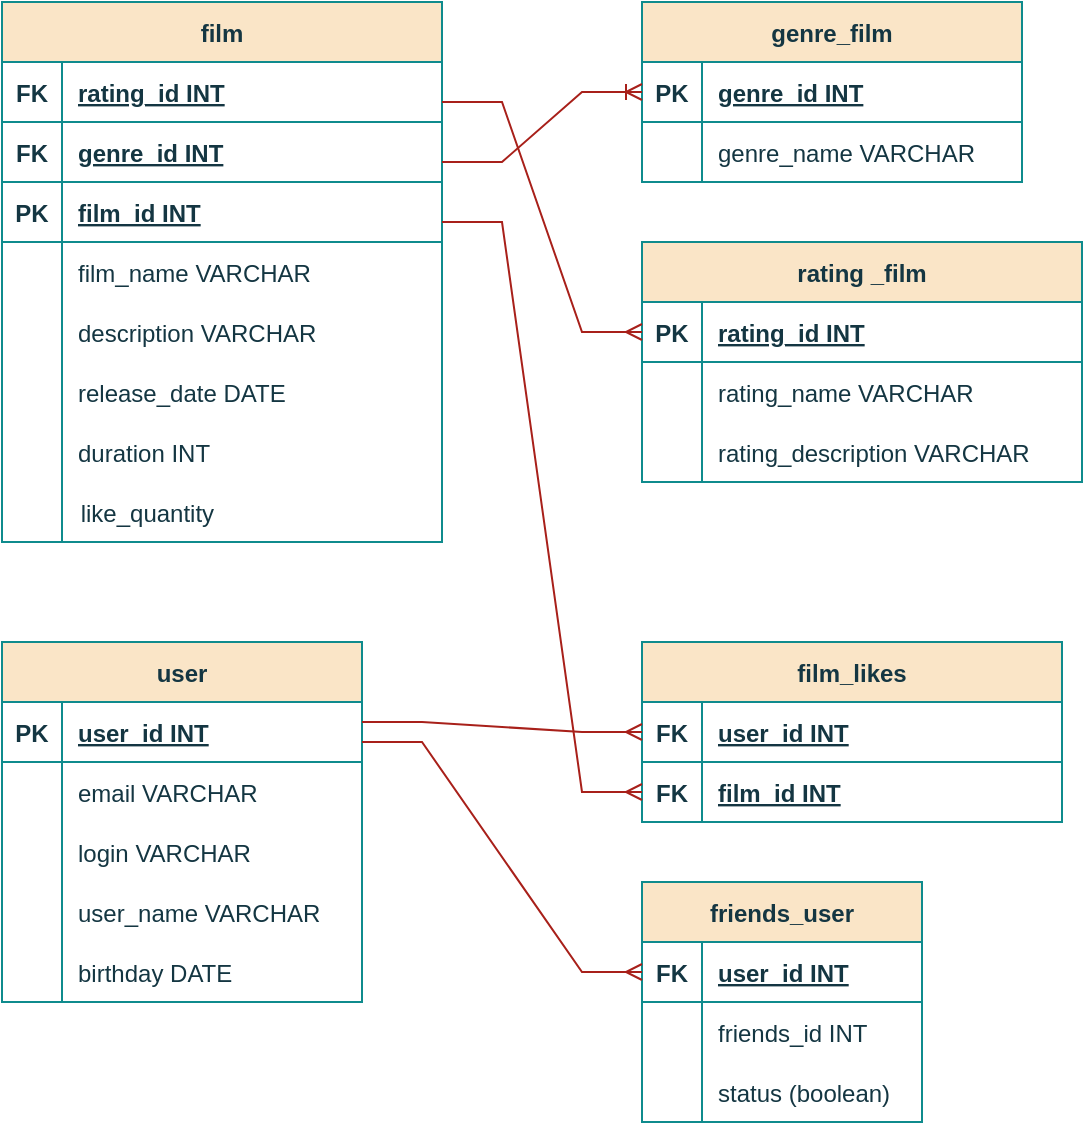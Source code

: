 <mxfile version="21.1.1" type="github">
  <diagram id="R2lEEEUBdFMjLlhIrx00" name="Page-1">
    <mxGraphModel dx="792" dy="557" grid="1" gridSize="10" guides="1" tooltips="1" connect="1" arrows="1" fold="1" page="1" pageScale="1" pageWidth="1100" pageHeight="850" math="0" shadow="0" extFonts="Permanent Marker^https://fonts.googleapis.com/css?family=Permanent+Marker">
      <root>
        <mxCell id="0" />
        <mxCell id="1" parent="0" />
        <mxCell id="-EvBAU26_8H20r7A5o4p-41" value="film" style="shape=table;startSize=30;container=1;collapsible=1;childLayout=tableLayout;fixedRows=1;rowLines=0;fontStyle=1;align=center;resizeLast=1;labelBackgroundColor=none;fillColor=#FAE5C7;strokeColor=#0F8B8D;fontColor=#143642;" vertex="1" parent="1">
          <mxGeometry x="40" y="80" width="220" height="270" as="geometry" />
        </mxCell>
        <mxCell id="-EvBAU26_8H20r7A5o4p-42" value="" style="shape=tableRow;horizontal=0;startSize=0;swimlaneHead=0;swimlaneBody=0;fillColor=none;collapsible=0;dropTarget=0;points=[[0,0.5],[1,0.5]];portConstraint=eastwest;strokeColor=#0F8B8D;top=0;left=0;right=0;bottom=1;labelBackgroundColor=none;fontColor=#143642;" vertex="1" parent="-EvBAU26_8H20r7A5o4p-41">
          <mxGeometry y="30" width="220" height="30" as="geometry" />
        </mxCell>
        <mxCell id="-EvBAU26_8H20r7A5o4p-43" value="FK" style="shape=partialRectangle;overflow=hidden;connectable=0;fillColor=none;strokeColor=#0F8B8D;top=0;left=0;bottom=0;right=0;fontStyle=1;labelBackgroundColor=none;fontColor=#143642;" vertex="1" parent="-EvBAU26_8H20r7A5o4p-42">
          <mxGeometry width="30" height="30" as="geometry">
            <mxRectangle width="30" height="30" as="alternateBounds" />
          </mxGeometry>
        </mxCell>
        <mxCell id="-EvBAU26_8H20r7A5o4p-44" value="rating_id INT" style="shape=partialRectangle;overflow=hidden;connectable=0;fillColor=none;align=left;strokeColor=#0F8B8D;top=0;left=0;bottom=0;right=0;spacingLeft=6;fontStyle=5;labelBackgroundColor=none;fontColor=#143642;" vertex="1" parent="-EvBAU26_8H20r7A5o4p-42">
          <mxGeometry x="30" width="190" height="30" as="geometry">
            <mxRectangle width="190" height="30" as="alternateBounds" />
          </mxGeometry>
        </mxCell>
        <mxCell id="-EvBAU26_8H20r7A5o4p-45" value="" style="shape=tableRow;horizontal=0;startSize=0;swimlaneHead=0;swimlaneBody=0;fillColor=none;collapsible=0;dropTarget=0;points=[[0,0.5],[1,0.5]];portConstraint=eastwest;strokeColor=#0F8B8D;top=0;left=0;right=0;bottom=1;labelBackgroundColor=none;fontColor=#143642;" vertex="1" parent="-EvBAU26_8H20r7A5o4p-41">
          <mxGeometry y="60" width="220" height="30" as="geometry" />
        </mxCell>
        <mxCell id="-EvBAU26_8H20r7A5o4p-46" value="FK" style="shape=partialRectangle;overflow=hidden;connectable=0;fillColor=none;strokeColor=#0F8B8D;top=0;left=0;bottom=0;right=0;fontStyle=1;labelBackgroundColor=none;fontColor=#143642;" vertex="1" parent="-EvBAU26_8H20r7A5o4p-45">
          <mxGeometry width="30" height="30" as="geometry">
            <mxRectangle width="30" height="30" as="alternateBounds" />
          </mxGeometry>
        </mxCell>
        <mxCell id="-EvBAU26_8H20r7A5o4p-47" value="genre_id INT" style="shape=partialRectangle;overflow=hidden;connectable=0;fillColor=none;align=left;strokeColor=#0F8B8D;top=0;left=0;bottom=0;right=0;spacingLeft=6;fontStyle=5;labelBackgroundColor=none;fontColor=#143642;" vertex="1" parent="-EvBAU26_8H20r7A5o4p-45">
          <mxGeometry x="30" width="190" height="30" as="geometry">
            <mxRectangle width="190" height="30" as="alternateBounds" />
          </mxGeometry>
        </mxCell>
        <mxCell id="-EvBAU26_8H20r7A5o4p-48" value="" style="shape=tableRow;horizontal=0;startSize=0;swimlaneHead=0;swimlaneBody=0;fillColor=none;collapsible=0;dropTarget=0;points=[[0,0.5],[1,0.5]];portConstraint=eastwest;strokeColor=#0F8B8D;top=0;left=0;right=0;bottom=1;labelBackgroundColor=none;fontColor=#143642;" vertex="1" parent="-EvBAU26_8H20r7A5o4p-41">
          <mxGeometry y="90" width="220" height="30" as="geometry" />
        </mxCell>
        <mxCell id="-EvBAU26_8H20r7A5o4p-49" value="PK" style="shape=partialRectangle;overflow=hidden;connectable=0;fillColor=none;strokeColor=#0F8B8D;top=0;left=0;bottom=0;right=0;fontStyle=1;labelBackgroundColor=none;fontColor=#143642;" vertex="1" parent="-EvBAU26_8H20r7A5o4p-48">
          <mxGeometry width="30" height="30" as="geometry">
            <mxRectangle width="30" height="30" as="alternateBounds" />
          </mxGeometry>
        </mxCell>
        <mxCell id="-EvBAU26_8H20r7A5o4p-50" value="film_id INT " style="shape=partialRectangle;overflow=hidden;connectable=0;fillColor=none;align=left;strokeColor=#0F8B8D;top=0;left=0;bottom=0;right=0;spacingLeft=6;fontStyle=5;labelBackgroundColor=none;fontColor=#143642;" vertex="1" parent="-EvBAU26_8H20r7A5o4p-48">
          <mxGeometry x="30" width="190" height="30" as="geometry">
            <mxRectangle width="190" height="30" as="alternateBounds" />
          </mxGeometry>
        </mxCell>
        <mxCell id="-EvBAU26_8H20r7A5o4p-51" value="" style="shape=tableRow;horizontal=0;startSize=0;swimlaneHead=0;swimlaneBody=0;fillColor=none;collapsible=0;dropTarget=0;points=[[0,0.5],[1,0.5]];portConstraint=eastwest;strokeColor=#0F8B8D;top=0;left=0;right=0;bottom=0;labelBackgroundColor=none;fontColor=#143642;" vertex="1" parent="-EvBAU26_8H20r7A5o4p-41">
          <mxGeometry y="120" width="220" height="30" as="geometry" />
        </mxCell>
        <mxCell id="-EvBAU26_8H20r7A5o4p-52" value="" style="shape=partialRectangle;overflow=hidden;connectable=0;fillColor=none;strokeColor=#0F8B8D;top=0;left=0;bottom=0;right=0;labelBackgroundColor=none;fontColor=#143642;" vertex="1" parent="-EvBAU26_8H20r7A5o4p-51">
          <mxGeometry width="30" height="30" as="geometry">
            <mxRectangle width="30" height="30" as="alternateBounds" />
          </mxGeometry>
        </mxCell>
        <mxCell id="-EvBAU26_8H20r7A5o4p-53" value="film_name VARCHAR" style="shape=partialRectangle;overflow=hidden;connectable=0;fillColor=none;align=left;strokeColor=#0F8B8D;top=0;left=0;bottom=0;right=0;spacingLeft=6;labelBackgroundColor=none;fontColor=#143642;" vertex="1" parent="-EvBAU26_8H20r7A5o4p-51">
          <mxGeometry x="30" width="190" height="30" as="geometry">
            <mxRectangle width="190" height="30" as="alternateBounds" />
          </mxGeometry>
        </mxCell>
        <mxCell id="-EvBAU26_8H20r7A5o4p-54" value="" style="shape=tableRow;horizontal=0;startSize=0;swimlaneHead=0;swimlaneBody=0;fillColor=none;collapsible=0;dropTarget=0;points=[[0,0.5],[1,0.5]];portConstraint=eastwest;strokeColor=#0F8B8D;top=0;left=0;right=0;bottom=0;labelBackgroundColor=none;fontColor=#143642;" vertex="1" parent="-EvBAU26_8H20r7A5o4p-41">
          <mxGeometry y="150" width="220" height="30" as="geometry" />
        </mxCell>
        <mxCell id="-EvBAU26_8H20r7A5o4p-55" value="" style="shape=partialRectangle;overflow=hidden;connectable=0;fillColor=none;strokeColor=#0F8B8D;top=0;left=0;bottom=0;right=0;labelBackgroundColor=none;fontColor=#143642;" vertex="1" parent="-EvBAU26_8H20r7A5o4p-54">
          <mxGeometry width="30" height="30" as="geometry">
            <mxRectangle width="30" height="30" as="alternateBounds" />
          </mxGeometry>
        </mxCell>
        <mxCell id="-EvBAU26_8H20r7A5o4p-56" value="description VARCHAR" style="shape=partialRectangle;overflow=hidden;connectable=0;fillColor=none;align=left;strokeColor=#0F8B8D;top=0;left=0;bottom=0;right=0;spacingLeft=6;labelBackgroundColor=none;fontColor=#143642;" vertex="1" parent="-EvBAU26_8H20r7A5o4p-54">
          <mxGeometry x="30" width="190" height="30" as="geometry">
            <mxRectangle width="190" height="30" as="alternateBounds" />
          </mxGeometry>
        </mxCell>
        <mxCell id="-EvBAU26_8H20r7A5o4p-57" value="" style="shape=tableRow;horizontal=0;startSize=0;swimlaneHead=0;swimlaneBody=0;fillColor=none;collapsible=0;dropTarget=0;points=[[0,0.5],[1,0.5]];portConstraint=eastwest;strokeColor=#0F8B8D;top=0;left=0;right=0;bottom=0;labelBackgroundColor=none;fontColor=#143642;" vertex="1" parent="-EvBAU26_8H20r7A5o4p-41">
          <mxGeometry y="180" width="220" height="30" as="geometry" />
        </mxCell>
        <mxCell id="-EvBAU26_8H20r7A5o4p-58" value="" style="shape=partialRectangle;overflow=hidden;connectable=0;fillColor=none;strokeColor=#0F8B8D;top=0;left=0;bottom=0;right=0;labelBackgroundColor=none;fontColor=#143642;" vertex="1" parent="-EvBAU26_8H20r7A5o4p-57">
          <mxGeometry width="30" height="30" as="geometry">
            <mxRectangle width="30" height="30" as="alternateBounds" />
          </mxGeometry>
        </mxCell>
        <mxCell id="-EvBAU26_8H20r7A5o4p-59" value="release_date DATE" style="shape=partialRectangle;overflow=hidden;connectable=0;fillColor=none;align=left;strokeColor=#0F8B8D;top=0;left=0;bottom=0;right=0;spacingLeft=6;labelBackgroundColor=none;fontColor=#143642;" vertex="1" parent="-EvBAU26_8H20r7A5o4p-57">
          <mxGeometry x="30" width="190" height="30" as="geometry">
            <mxRectangle width="190" height="30" as="alternateBounds" />
          </mxGeometry>
        </mxCell>
        <mxCell id="-EvBAU26_8H20r7A5o4p-60" value="" style="shape=tableRow;horizontal=0;startSize=0;swimlaneHead=0;swimlaneBody=0;fillColor=none;collapsible=0;dropTarget=0;points=[[0,0.5],[1,0.5]];portConstraint=eastwest;strokeColor=#0F8B8D;top=0;left=0;right=0;bottom=0;labelBackgroundColor=none;fontColor=#143642;" vertex="1" parent="-EvBAU26_8H20r7A5o4p-41">
          <mxGeometry y="210" width="220" height="30" as="geometry" />
        </mxCell>
        <mxCell id="-EvBAU26_8H20r7A5o4p-61" value="" style="shape=partialRectangle;overflow=hidden;connectable=0;fillColor=none;strokeColor=#0F8B8D;top=0;left=0;bottom=0;right=0;labelBackgroundColor=none;fontColor=#143642;" vertex="1" parent="-EvBAU26_8H20r7A5o4p-60">
          <mxGeometry width="30" height="30" as="geometry">
            <mxRectangle width="30" height="30" as="alternateBounds" />
          </mxGeometry>
        </mxCell>
        <mxCell id="-EvBAU26_8H20r7A5o4p-62" value="duration INT" style="shape=partialRectangle;overflow=hidden;connectable=0;fillColor=none;align=left;strokeColor=#0F8B8D;top=0;left=0;bottom=0;right=0;spacingLeft=6;labelBackgroundColor=none;fontColor=#143642;" vertex="1" parent="-EvBAU26_8H20r7A5o4p-60">
          <mxGeometry x="30" width="190" height="30" as="geometry">
            <mxRectangle width="190" height="30" as="alternateBounds" />
          </mxGeometry>
        </mxCell>
        <mxCell id="-EvBAU26_8H20r7A5o4p-63" value="genre_film" style="shape=table;startSize=30;container=1;collapsible=1;childLayout=tableLayout;fixedRows=1;rowLines=0;fontStyle=1;align=center;resizeLast=1;labelBackgroundColor=none;fillColor=#FAE5C7;strokeColor=#0F8B8D;fontColor=#143642;" vertex="1" parent="1">
          <mxGeometry x="360" y="80" width="190" height="90" as="geometry" />
        </mxCell>
        <mxCell id="-EvBAU26_8H20r7A5o4p-64" value="" style="shape=tableRow;horizontal=0;startSize=0;swimlaneHead=0;swimlaneBody=0;fillColor=none;collapsible=0;dropTarget=0;points=[[0,0.5],[1,0.5]];portConstraint=eastwest;strokeColor=#0F8B8D;top=0;left=0;right=0;bottom=1;labelBackgroundColor=none;fontColor=#143642;" vertex="1" parent="-EvBAU26_8H20r7A5o4p-63">
          <mxGeometry y="30" width="190" height="30" as="geometry" />
        </mxCell>
        <mxCell id="-EvBAU26_8H20r7A5o4p-65" value="PK" style="shape=partialRectangle;overflow=hidden;connectable=0;fillColor=none;strokeColor=#0F8B8D;top=0;left=0;bottom=0;right=0;fontStyle=1;labelBackgroundColor=none;fontColor=#143642;" vertex="1" parent="-EvBAU26_8H20r7A5o4p-64">
          <mxGeometry width="30" height="30" as="geometry">
            <mxRectangle width="30" height="30" as="alternateBounds" />
          </mxGeometry>
        </mxCell>
        <mxCell id="-EvBAU26_8H20r7A5o4p-66" value="genre_id INT " style="shape=partialRectangle;overflow=hidden;connectable=0;fillColor=none;align=left;strokeColor=#0F8B8D;top=0;left=0;bottom=0;right=0;spacingLeft=6;fontStyle=5;labelBackgroundColor=none;fontColor=#143642;" vertex="1" parent="-EvBAU26_8H20r7A5o4p-64">
          <mxGeometry x="30" width="160" height="30" as="geometry">
            <mxRectangle width="160" height="30" as="alternateBounds" />
          </mxGeometry>
        </mxCell>
        <mxCell id="-EvBAU26_8H20r7A5o4p-67" value="" style="shape=tableRow;horizontal=0;startSize=0;swimlaneHead=0;swimlaneBody=0;fillColor=none;collapsible=0;dropTarget=0;points=[[0,0.5],[1,0.5]];portConstraint=eastwest;strokeColor=#0F8B8D;top=0;left=0;right=0;bottom=0;labelBackgroundColor=none;fontColor=#143642;" vertex="1" parent="-EvBAU26_8H20r7A5o4p-63">
          <mxGeometry y="60" width="190" height="30" as="geometry" />
        </mxCell>
        <mxCell id="-EvBAU26_8H20r7A5o4p-68" value="" style="shape=partialRectangle;overflow=hidden;connectable=0;fillColor=none;strokeColor=#0F8B8D;top=0;left=0;bottom=0;right=0;labelBackgroundColor=none;fontColor=#143642;" vertex="1" parent="-EvBAU26_8H20r7A5o4p-67">
          <mxGeometry width="30" height="30" as="geometry">
            <mxRectangle width="30" height="30" as="alternateBounds" />
          </mxGeometry>
        </mxCell>
        <mxCell id="-EvBAU26_8H20r7A5o4p-69" value="genre_name VARCHAR" style="shape=partialRectangle;overflow=hidden;connectable=0;fillColor=none;align=left;strokeColor=#0F8B8D;top=0;left=0;bottom=0;right=0;spacingLeft=6;labelBackgroundColor=none;fontColor=#143642;" vertex="1" parent="-EvBAU26_8H20r7A5o4p-67">
          <mxGeometry x="30" width="160" height="30" as="geometry">
            <mxRectangle width="160" height="30" as="alternateBounds" />
          </mxGeometry>
        </mxCell>
        <mxCell id="-EvBAU26_8H20r7A5o4p-70" value="rating _film" style="shape=table;startSize=30;container=1;collapsible=1;childLayout=tableLayout;fixedRows=1;rowLines=0;fontStyle=1;align=center;resizeLast=1;labelBackgroundColor=none;fillColor=#FAE5C7;strokeColor=#0F8B8D;fontColor=#143642;" vertex="1" parent="1">
          <mxGeometry x="360" y="200" width="220" height="120" as="geometry" />
        </mxCell>
        <mxCell id="-EvBAU26_8H20r7A5o4p-71" value="" style="shape=tableRow;horizontal=0;startSize=0;swimlaneHead=0;swimlaneBody=0;fillColor=none;collapsible=0;dropTarget=0;points=[[0,0.5],[1,0.5]];portConstraint=eastwest;strokeColor=#0F8B8D;top=0;left=0;right=0;bottom=1;labelBackgroundColor=none;fontColor=#143642;" vertex="1" parent="-EvBAU26_8H20r7A5o4p-70">
          <mxGeometry y="30" width="220" height="30" as="geometry" />
        </mxCell>
        <mxCell id="-EvBAU26_8H20r7A5o4p-72" value="PK" style="shape=partialRectangle;overflow=hidden;connectable=0;fillColor=none;strokeColor=#0F8B8D;top=0;left=0;bottom=0;right=0;fontStyle=1;labelBackgroundColor=none;fontColor=#143642;" vertex="1" parent="-EvBAU26_8H20r7A5o4p-71">
          <mxGeometry width="30" height="30" as="geometry">
            <mxRectangle width="30" height="30" as="alternateBounds" />
          </mxGeometry>
        </mxCell>
        <mxCell id="-EvBAU26_8H20r7A5o4p-73" value="rating_id INT " style="shape=partialRectangle;overflow=hidden;connectable=0;fillColor=none;align=left;strokeColor=#0F8B8D;top=0;left=0;bottom=0;right=0;spacingLeft=6;fontStyle=5;labelBackgroundColor=none;fontColor=#143642;" vertex="1" parent="-EvBAU26_8H20r7A5o4p-71">
          <mxGeometry x="30" width="190" height="30" as="geometry">
            <mxRectangle width="190" height="30" as="alternateBounds" />
          </mxGeometry>
        </mxCell>
        <mxCell id="-EvBAU26_8H20r7A5o4p-74" value="" style="shape=tableRow;horizontal=0;startSize=0;swimlaneHead=0;swimlaneBody=0;fillColor=none;collapsible=0;dropTarget=0;points=[[0,0.5],[1,0.5]];portConstraint=eastwest;strokeColor=#0F8B8D;top=0;left=0;right=0;bottom=0;labelBackgroundColor=none;fontColor=#143642;" vertex="1" parent="-EvBAU26_8H20r7A5o4p-70">
          <mxGeometry y="60" width="220" height="30" as="geometry" />
        </mxCell>
        <mxCell id="-EvBAU26_8H20r7A5o4p-75" value="" style="shape=partialRectangle;overflow=hidden;connectable=0;fillColor=none;strokeColor=#0F8B8D;top=0;left=0;bottom=0;right=0;labelBackgroundColor=none;fontColor=#143642;" vertex="1" parent="-EvBAU26_8H20r7A5o4p-74">
          <mxGeometry width="30" height="30" as="geometry">
            <mxRectangle width="30" height="30" as="alternateBounds" />
          </mxGeometry>
        </mxCell>
        <mxCell id="-EvBAU26_8H20r7A5o4p-76" value="rating_name VARCHAR" style="shape=partialRectangle;overflow=hidden;connectable=0;fillColor=none;align=left;strokeColor=#0F8B8D;top=0;left=0;bottom=0;right=0;spacingLeft=6;labelBackgroundColor=none;fontColor=#143642;" vertex="1" parent="-EvBAU26_8H20r7A5o4p-74">
          <mxGeometry x="30" width="190" height="30" as="geometry">
            <mxRectangle width="190" height="30" as="alternateBounds" />
          </mxGeometry>
        </mxCell>
        <mxCell id="-EvBAU26_8H20r7A5o4p-77" value="" style="shape=tableRow;horizontal=0;startSize=0;swimlaneHead=0;swimlaneBody=0;fillColor=none;collapsible=0;dropTarget=0;points=[[0,0.5],[1,0.5]];portConstraint=eastwest;strokeColor=#0F8B8D;top=0;left=0;right=0;bottom=0;labelBackgroundColor=none;fontColor=#143642;" vertex="1" parent="-EvBAU26_8H20r7A5o4p-70">
          <mxGeometry y="90" width="220" height="30" as="geometry" />
        </mxCell>
        <mxCell id="-EvBAU26_8H20r7A5o4p-78" value="" style="shape=partialRectangle;overflow=hidden;connectable=0;fillColor=none;strokeColor=#0F8B8D;top=0;left=0;bottom=0;right=0;labelBackgroundColor=none;fontColor=#143642;" vertex="1" parent="-EvBAU26_8H20r7A5o4p-77">
          <mxGeometry width="30" height="30" as="geometry">
            <mxRectangle width="30" height="30" as="alternateBounds" />
          </mxGeometry>
        </mxCell>
        <mxCell id="-EvBAU26_8H20r7A5o4p-79" value="rating_description VARCHAR" style="shape=partialRectangle;overflow=hidden;connectable=0;fillColor=none;align=left;strokeColor=#0F8B8D;top=0;left=0;bottom=0;right=0;spacingLeft=6;labelBackgroundColor=none;fontColor=#143642;" vertex="1" parent="-EvBAU26_8H20r7A5o4p-77">
          <mxGeometry x="30" width="190" height="30" as="geometry">
            <mxRectangle width="190" height="30" as="alternateBounds" />
          </mxGeometry>
        </mxCell>
        <mxCell id="-EvBAU26_8H20r7A5o4p-80" value="film_likes" style="shape=table;startSize=30;container=1;collapsible=1;childLayout=tableLayout;fixedRows=1;rowLines=0;fontStyle=1;align=center;resizeLast=1;labelBackgroundColor=none;fillColor=#FAE5C7;strokeColor=#0F8B8D;fontColor=#143642;" vertex="1" parent="1">
          <mxGeometry x="360" y="400" width="210" height="90" as="geometry" />
        </mxCell>
        <mxCell id="-EvBAU26_8H20r7A5o4p-81" value="" style="shape=tableRow;horizontal=0;startSize=0;swimlaneHead=0;swimlaneBody=0;fillColor=none;collapsible=0;dropTarget=0;points=[[0,0.5],[1,0.5]];portConstraint=eastwest;strokeColor=#0F8B8D;top=0;left=0;right=0;bottom=1;labelBackgroundColor=none;fontColor=#143642;" vertex="1" parent="-EvBAU26_8H20r7A5o4p-80">
          <mxGeometry y="30" width="210" height="30" as="geometry" />
        </mxCell>
        <mxCell id="-EvBAU26_8H20r7A5o4p-82" value="FK" style="shape=partialRectangle;overflow=hidden;connectable=0;fillColor=none;strokeColor=#0F8B8D;top=0;left=0;bottom=0;right=0;fontStyle=1;labelBackgroundColor=none;fontColor=#143642;" vertex="1" parent="-EvBAU26_8H20r7A5o4p-81">
          <mxGeometry width="30" height="30" as="geometry">
            <mxRectangle width="30" height="30" as="alternateBounds" />
          </mxGeometry>
        </mxCell>
        <mxCell id="-EvBAU26_8H20r7A5o4p-83" value="user_id INT" style="shape=partialRectangle;overflow=hidden;connectable=0;fillColor=none;align=left;strokeColor=#0F8B8D;top=0;left=0;bottom=0;right=0;spacingLeft=6;fontStyle=5;labelBackgroundColor=none;fontColor=#143642;" vertex="1" parent="-EvBAU26_8H20r7A5o4p-81">
          <mxGeometry x="30" width="180" height="30" as="geometry">
            <mxRectangle width="180" height="30" as="alternateBounds" />
          </mxGeometry>
        </mxCell>
        <mxCell id="-EvBAU26_8H20r7A5o4p-84" value="" style="shape=tableRow;horizontal=0;startSize=0;swimlaneHead=0;swimlaneBody=0;fillColor=none;collapsible=0;dropTarget=0;points=[[0,0.5],[1,0.5]];portConstraint=eastwest;strokeColor=#0F8B8D;top=0;left=0;right=0;bottom=1;labelBackgroundColor=none;fontColor=#143642;" vertex="1" parent="-EvBAU26_8H20r7A5o4p-80">
          <mxGeometry y="60" width="210" height="30" as="geometry" />
        </mxCell>
        <mxCell id="-EvBAU26_8H20r7A5o4p-85" value="FK" style="shape=partialRectangle;overflow=hidden;connectable=0;fillColor=none;strokeColor=#0F8B8D;top=0;left=0;bottom=0;right=0;fontStyle=1;labelBackgroundColor=none;fontColor=#143642;" vertex="1" parent="-EvBAU26_8H20r7A5o4p-84">
          <mxGeometry width="30" height="30" as="geometry">
            <mxRectangle width="30" height="30" as="alternateBounds" />
          </mxGeometry>
        </mxCell>
        <mxCell id="-EvBAU26_8H20r7A5o4p-86" value="film_id INT " style="shape=partialRectangle;overflow=hidden;connectable=0;fillColor=none;align=left;strokeColor=#0F8B8D;top=0;left=0;bottom=0;right=0;spacingLeft=6;fontStyle=5;labelBackgroundColor=none;fontColor=#143642;" vertex="1" parent="-EvBAU26_8H20r7A5o4p-84">
          <mxGeometry x="30" width="180" height="30" as="geometry">
            <mxRectangle width="180" height="30" as="alternateBounds" />
          </mxGeometry>
        </mxCell>
        <mxCell id="-EvBAU26_8H20r7A5o4p-87" value="user" style="shape=table;startSize=30;container=1;collapsible=1;childLayout=tableLayout;fixedRows=1;rowLines=0;fontStyle=1;align=center;resizeLast=1;labelBackgroundColor=none;fillColor=#FAE5C7;strokeColor=#0F8B8D;fontColor=#143642;" vertex="1" parent="1">
          <mxGeometry x="40" y="400" width="180" height="180" as="geometry" />
        </mxCell>
        <mxCell id="-EvBAU26_8H20r7A5o4p-88" value="" style="shape=tableRow;horizontal=0;startSize=0;swimlaneHead=0;swimlaneBody=0;fillColor=none;collapsible=0;dropTarget=0;points=[[0,0.5],[1,0.5]];portConstraint=eastwest;strokeColor=#0F8B8D;top=0;left=0;right=0;bottom=1;labelBackgroundColor=none;fontColor=#143642;" vertex="1" parent="-EvBAU26_8H20r7A5o4p-87">
          <mxGeometry y="30" width="180" height="30" as="geometry" />
        </mxCell>
        <mxCell id="-EvBAU26_8H20r7A5o4p-89" value="PK" style="shape=partialRectangle;overflow=hidden;connectable=0;fillColor=none;strokeColor=#0F8B8D;top=0;left=0;bottom=0;right=0;fontStyle=1;labelBackgroundColor=none;fontColor=#143642;" vertex="1" parent="-EvBAU26_8H20r7A5o4p-88">
          <mxGeometry width="30" height="30" as="geometry">
            <mxRectangle width="30" height="30" as="alternateBounds" />
          </mxGeometry>
        </mxCell>
        <mxCell id="-EvBAU26_8H20r7A5o4p-90" value="user_id INT " style="shape=partialRectangle;overflow=hidden;connectable=0;fillColor=none;align=left;strokeColor=#0F8B8D;top=0;left=0;bottom=0;right=0;spacingLeft=6;fontStyle=5;labelBackgroundColor=none;fontColor=#143642;" vertex="1" parent="-EvBAU26_8H20r7A5o4p-88">
          <mxGeometry x="30" width="150" height="30" as="geometry">
            <mxRectangle width="150" height="30" as="alternateBounds" />
          </mxGeometry>
        </mxCell>
        <mxCell id="-EvBAU26_8H20r7A5o4p-91" value="" style="shape=tableRow;horizontal=0;startSize=0;swimlaneHead=0;swimlaneBody=0;fillColor=none;collapsible=0;dropTarget=0;points=[[0,0.5],[1,0.5]];portConstraint=eastwest;strokeColor=#0F8B8D;top=0;left=0;right=0;bottom=0;labelBackgroundColor=none;fontColor=#143642;" vertex="1" parent="-EvBAU26_8H20r7A5o4p-87">
          <mxGeometry y="60" width="180" height="30" as="geometry" />
        </mxCell>
        <mxCell id="-EvBAU26_8H20r7A5o4p-92" value="" style="shape=partialRectangle;overflow=hidden;connectable=0;fillColor=none;strokeColor=#0F8B8D;top=0;left=0;bottom=0;right=0;labelBackgroundColor=none;fontColor=#143642;" vertex="1" parent="-EvBAU26_8H20r7A5o4p-91">
          <mxGeometry width="30" height="30" as="geometry">
            <mxRectangle width="30" height="30" as="alternateBounds" />
          </mxGeometry>
        </mxCell>
        <mxCell id="-EvBAU26_8H20r7A5o4p-93" value="email VARCHAR" style="shape=partialRectangle;overflow=hidden;connectable=0;fillColor=none;align=left;strokeColor=#0F8B8D;top=0;left=0;bottom=0;right=0;spacingLeft=6;labelBackgroundColor=none;fontColor=#143642;" vertex="1" parent="-EvBAU26_8H20r7A5o4p-91">
          <mxGeometry x="30" width="150" height="30" as="geometry">
            <mxRectangle width="150" height="30" as="alternateBounds" />
          </mxGeometry>
        </mxCell>
        <mxCell id="-EvBAU26_8H20r7A5o4p-94" value="" style="shape=tableRow;horizontal=0;startSize=0;swimlaneHead=0;swimlaneBody=0;fillColor=none;collapsible=0;dropTarget=0;points=[[0,0.5],[1,0.5]];portConstraint=eastwest;strokeColor=#0F8B8D;top=0;left=0;right=0;bottom=0;labelBackgroundColor=none;fontColor=#143642;" vertex="1" parent="-EvBAU26_8H20r7A5o4p-87">
          <mxGeometry y="90" width="180" height="30" as="geometry" />
        </mxCell>
        <mxCell id="-EvBAU26_8H20r7A5o4p-95" value="" style="shape=partialRectangle;overflow=hidden;connectable=0;fillColor=none;strokeColor=#0F8B8D;top=0;left=0;bottom=0;right=0;labelBackgroundColor=none;fontColor=#143642;" vertex="1" parent="-EvBAU26_8H20r7A5o4p-94">
          <mxGeometry width="30" height="30" as="geometry">
            <mxRectangle width="30" height="30" as="alternateBounds" />
          </mxGeometry>
        </mxCell>
        <mxCell id="-EvBAU26_8H20r7A5o4p-96" value="login VARCHAR" style="shape=partialRectangle;overflow=hidden;connectable=0;fillColor=none;align=left;strokeColor=#0F8B8D;top=0;left=0;bottom=0;right=0;spacingLeft=6;labelBackgroundColor=none;fontColor=#143642;" vertex="1" parent="-EvBAU26_8H20r7A5o4p-94">
          <mxGeometry x="30" width="150" height="30" as="geometry">
            <mxRectangle width="150" height="30" as="alternateBounds" />
          </mxGeometry>
        </mxCell>
        <mxCell id="-EvBAU26_8H20r7A5o4p-97" value="" style="shape=tableRow;horizontal=0;startSize=0;swimlaneHead=0;swimlaneBody=0;fillColor=none;collapsible=0;dropTarget=0;points=[[0,0.5],[1,0.5]];portConstraint=eastwest;strokeColor=#0F8B8D;top=0;left=0;right=0;bottom=0;labelBackgroundColor=none;fontColor=#143642;" vertex="1" parent="-EvBAU26_8H20r7A5o4p-87">
          <mxGeometry y="120" width="180" height="30" as="geometry" />
        </mxCell>
        <mxCell id="-EvBAU26_8H20r7A5o4p-98" value="" style="shape=partialRectangle;overflow=hidden;connectable=0;fillColor=none;strokeColor=#0F8B8D;top=0;left=0;bottom=0;right=0;labelBackgroundColor=none;fontColor=#143642;" vertex="1" parent="-EvBAU26_8H20r7A5o4p-97">
          <mxGeometry width="30" height="30" as="geometry">
            <mxRectangle width="30" height="30" as="alternateBounds" />
          </mxGeometry>
        </mxCell>
        <mxCell id="-EvBAU26_8H20r7A5o4p-99" value="user_name VARCHAR" style="shape=partialRectangle;overflow=hidden;connectable=0;fillColor=none;align=left;strokeColor=#0F8B8D;top=0;left=0;bottom=0;right=0;spacingLeft=6;labelBackgroundColor=none;fontColor=#143642;" vertex="1" parent="-EvBAU26_8H20r7A5o4p-97">
          <mxGeometry x="30" width="150" height="30" as="geometry">
            <mxRectangle width="150" height="30" as="alternateBounds" />
          </mxGeometry>
        </mxCell>
        <mxCell id="-EvBAU26_8H20r7A5o4p-100" value="" style="shape=tableRow;horizontal=0;startSize=0;swimlaneHead=0;swimlaneBody=0;fillColor=none;collapsible=0;dropTarget=0;points=[[0,0.5],[1,0.5]];portConstraint=eastwest;strokeColor=#0F8B8D;top=0;left=0;right=0;bottom=0;labelBackgroundColor=none;fontColor=#143642;" vertex="1" parent="-EvBAU26_8H20r7A5o4p-87">
          <mxGeometry y="150" width="180" height="30" as="geometry" />
        </mxCell>
        <mxCell id="-EvBAU26_8H20r7A5o4p-101" value="" style="shape=partialRectangle;overflow=hidden;connectable=0;fillColor=none;strokeColor=#0F8B8D;top=0;left=0;bottom=0;right=0;labelBackgroundColor=none;fontColor=#143642;" vertex="1" parent="-EvBAU26_8H20r7A5o4p-100">
          <mxGeometry width="30" height="30" as="geometry">
            <mxRectangle width="30" height="30" as="alternateBounds" />
          </mxGeometry>
        </mxCell>
        <mxCell id="-EvBAU26_8H20r7A5o4p-102" value="birthday DATE" style="shape=partialRectangle;overflow=hidden;connectable=0;fillColor=none;align=left;strokeColor=#0F8B8D;top=0;left=0;bottom=0;right=0;spacingLeft=6;labelBackgroundColor=none;fontColor=#143642;" vertex="1" parent="-EvBAU26_8H20r7A5o4p-100">
          <mxGeometry x="30" width="150" height="30" as="geometry">
            <mxRectangle width="150" height="30" as="alternateBounds" />
          </mxGeometry>
        </mxCell>
        <mxCell id="-EvBAU26_8H20r7A5o4p-103" value="friends_user" style="shape=table;startSize=30;container=1;collapsible=1;childLayout=tableLayout;fixedRows=1;rowLines=0;fontStyle=1;align=center;resizeLast=1;labelBackgroundColor=none;fillColor=#FAE5C7;strokeColor=#0F8B8D;fontColor=#143642;" vertex="1" parent="1">
          <mxGeometry x="360" y="520" width="140" height="120" as="geometry" />
        </mxCell>
        <mxCell id="-EvBAU26_8H20r7A5o4p-104" value="" style="shape=tableRow;horizontal=0;startSize=0;swimlaneHead=0;swimlaneBody=0;fillColor=none;collapsible=0;dropTarget=0;points=[[0,0.5],[1,0.5]];portConstraint=eastwest;strokeColor=#0F8B8D;top=0;left=0;right=0;bottom=1;labelBackgroundColor=none;fontColor=#143642;" vertex="1" parent="-EvBAU26_8H20r7A5o4p-103">
          <mxGeometry y="30" width="140" height="30" as="geometry" />
        </mxCell>
        <mxCell id="-EvBAU26_8H20r7A5o4p-105" value="FK" style="shape=partialRectangle;overflow=hidden;connectable=0;fillColor=none;strokeColor=#0F8B8D;top=0;left=0;bottom=0;right=0;fontStyle=1;labelBackgroundColor=none;fontColor=#143642;" vertex="1" parent="-EvBAU26_8H20r7A5o4p-104">
          <mxGeometry width="30" height="30" as="geometry">
            <mxRectangle width="30" height="30" as="alternateBounds" />
          </mxGeometry>
        </mxCell>
        <mxCell id="-EvBAU26_8H20r7A5o4p-106" value="user_id INT " style="shape=partialRectangle;overflow=hidden;connectable=0;fillColor=none;align=left;strokeColor=#0F8B8D;top=0;left=0;bottom=0;right=0;spacingLeft=6;fontStyle=5;labelBackgroundColor=none;fontColor=#143642;" vertex="1" parent="-EvBAU26_8H20r7A5o4p-104">
          <mxGeometry x="30" width="110" height="30" as="geometry">
            <mxRectangle width="110" height="30" as="alternateBounds" />
          </mxGeometry>
        </mxCell>
        <mxCell id="-EvBAU26_8H20r7A5o4p-107" value="" style="shape=tableRow;horizontal=0;startSize=0;swimlaneHead=0;swimlaneBody=0;fillColor=none;collapsible=0;dropTarget=0;points=[[0,0.5],[1,0.5]];portConstraint=eastwest;strokeColor=#0F8B8D;top=0;left=0;right=0;bottom=0;labelBackgroundColor=none;fontColor=#143642;" vertex="1" parent="-EvBAU26_8H20r7A5o4p-103">
          <mxGeometry y="60" width="140" height="30" as="geometry" />
        </mxCell>
        <mxCell id="-EvBAU26_8H20r7A5o4p-108" value="" style="shape=partialRectangle;overflow=hidden;connectable=0;fillColor=none;strokeColor=#0F8B8D;top=0;left=0;bottom=0;right=0;labelBackgroundColor=none;fontColor=#143642;" vertex="1" parent="-EvBAU26_8H20r7A5o4p-107">
          <mxGeometry width="30" height="30" as="geometry">
            <mxRectangle width="30" height="30" as="alternateBounds" />
          </mxGeometry>
        </mxCell>
        <mxCell id="-EvBAU26_8H20r7A5o4p-109" value="friends_id INT" style="shape=partialRectangle;overflow=hidden;connectable=0;fillColor=none;align=left;strokeColor=#0F8B8D;top=0;left=0;bottom=0;right=0;spacingLeft=6;labelBackgroundColor=none;fontColor=#143642;" vertex="1" parent="-EvBAU26_8H20r7A5o4p-107">
          <mxGeometry x="30" width="110" height="30" as="geometry">
            <mxRectangle width="110" height="30" as="alternateBounds" />
          </mxGeometry>
        </mxCell>
        <mxCell id="-EvBAU26_8H20r7A5o4p-110" value="" style="shape=tableRow;horizontal=0;startSize=0;swimlaneHead=0;swimlaneBody=0;fillColor=none;collapsible=0;dropTarget=0;points=[[0,0.5],[1,0.5]];portConstraint=eastwest;strokeColor=#0F8B8D;top=0;left=0;right=0;bottom=0;labelBackgroundColor=none;fontColor=#143642;" vertex="1" parent="-EvBAU26_8H20r7A5o4p-103">
          <mxGeometry y="90" width="140" height="30" as="geometry" />
        </mxCell>
        <mxCell id="-EvBAU26_8H20r7A5o4p-111" value="" style="shape=partialRectangle;overflow=hidden;connectable=0;fillColor=none;strokeColor=#0F8B8D;top=0;left=0;bottom=0;right=0;labelBackgroundColor=none;fontColor=#143642;" vertex="1" parent="-EvBAU26_8H20r7A5o4p-110">
          <mxGeometry width="30" height="30" as="geometry">
            <mxRectangle width="30" height="30" as="alternateBounds" />
          </mxGeometry>
        </mxCell>
        <mxCell id="-EvBAU26_8H20r7A5o4p-112" value="status (boolean)" style="shape=partialRectangle;overflow=hidden;connectable=0;fillColor=none;align=left;strokeColor=#0F8B8D;top=0;left=0;bottom=0;right=0;spacingLeft=6;labelBackgroundColor=none;fontColor=#143642;" vertex="1" parent="-EvBAU26_8H20r7A5o4p-110">
          <mxGeometry x="30" width="110" height="30" as="geometry">
            <mxRectangle width="110" height="30" as="alternateBounds" />
          </mxGeometry>
        </mxCell>
        <mxCell id="-EvBAU26_8H20r7A5o4p-117" value="" style="edgeStyle=entityRelationEdgeStyle;fontSize=12;html=1;endArrow=ERoneToMany;rounded=0;entryX=0;entryY=0.5;entryDx=0;entryDy=0;labelBackgroundColor=none;strokeColor=#A8201A;fontColor=default;" edge="1" parent="1" target="-EvBAU26_8H20r7A5o4p-64">
          <mxGeometry width="100" height="100" relative="1" as="geometry">
            <mxPoint x="260" y="160" as="sourcePoint" />
            <mxPoint x="360" y="60" as="targetPoint" />
          </mxGeometry>
        </mxCell>
        <mxCell id="-EvBAU26_8H20r7A5o4p-118" value="" style="edgeStyle=entityRelationEdgeStyle;fontSize=12;html=1;endArrow=ERmany;rounded=0;entryX=0;entryY=0.5;entryDx=0;entryDy=0;labelBackgroundColor=none;strokeColor=#A8201A;fontColor=default;" edge="1" parent="1" target="-EvBAU26_8H20r7A5o4p-71">
          <mxGeometry width="100" height="100" relative="1" as="geometry">
            <mxPoint x="260" y="130" as="sourcePoint" />
            <mxPoint x="330" y="210" as="targetPoint" />
          </mxGeometry>
        </mxCell>
        <mxCell id="-EvBAU26_8H20r7A5o4p-120" value="" style="edgeStyle=entityRelationEdgeStyle;fontSize=12;html=1;endArrow=ERmany;rounded=0;entryX=0;entryY=0.5;entryDx=0;entryDy=0;labelBackgroundColor=none;strokeColor=#A8201A;fontColor=default;" edge="1" parent="1" target="-EvBAU26_8H20r7A5o4p-104">
          <mxGeometry width="100" height="100" relative="1" as="geometry">
            <mxPoint x="220" y="450" as="sourcePoint" />
            <mxPoint x="320" y="350" as="targetPoint" />
          </mxGeometry>
        </mxCell>
        <mxCell id="-EvBAU26_8H20r7A5o4p-121" value="" style="edgeStyle=entityRelationEdgeStyle;fontSize=12;html=1;endArrow=ERmany;rounded=0;entryX=0;entryY=0.5;entryDx=0;entryDy=0;labelBackgroundColor=none;strokeColor=#A8201A;fontColor=default;" edge="1" parent="1" target="-EvBAU26_8H20r7A5o4p-81">
          <mxGeometry width="100" height="100" relative="1" as="geometry">
            <mxPoint x="220" y="440" as="sourcePoint" />
            <mxPoint x="320" y="340" as="targetPoint" />
          </mxGeometry>
        </mxCell>
        <mxCell id="-EvBAU26_8H20r7A5o4p-122" value="" style="edgeStyle=entityRelationEdgeStyle;fontSize=12;html=1;endArrow=ERmany;rounded=0;entryX=0;entryY=0.5;entryDx=0;entryDy=0;labelBackgroundColor=none;strokeColor=#A8201A;fontColor=default;" edge="1" parent="1" target="-EvBAU26_8H20r7A5o4p-84">
          <mxGeometry width="100" height="100" relative="1" as="geometry">
            <mxPoint x="260" y="190" as="sourcePoint" />
            <mxPoint x="360" y="90" as="targetPoint" />
          </mxGeometry>
        </mxCell>
        <mxCell id="-EvBAU26_8H20r7A5o4p-130" value="" style="shape=tableRow;horizontal=0;startSize=0;swimlaneHead=0;swimlaneBody=0;fillColor=none;collapsible=0;dropTarget=0;points=[[0,0.5],[1,0.5]];portConstraint=eastwest;strokeColor=#0F8B8D;top=0;left=0;right=0;bottom=0;labelBackgroundColor=none;fontColor=#143642;" vertex="1" parent="1">
          <mxGeometry x="40" y="320" width="220" height="30" as="geometry" />
        </mxCell>
        <mxCell id="-EvBAU26_8H20r7A5o4p-131" value="" style="shape=partialRectangle;overflow=hidden;connectable=0;fillColor=none;strokeColor=#0F8B8D;top=0;left=0;bottom=0;right=0;labelBackgroundColor=none;fontColor=#143642;" vertex="1" parent="-EvBAU26_8H20r7A5o4p-130">
          <mxGeometry width="30" height="30" as="geometry">
            <mxRectangle width="30" height="30" as="alternateBounds" />
          </mxGeometry>
        </mxCell>
        <mxCell id="-EvBAU26_8H20r7A5o4p-139" value=" like_quantity" style="shape=partialRectangle;fillColor=none;align=left;verticalAlign=middle;strokeColor=none;spacingLeft=34;rotatable=0;points=[[0,0.5],[1,0.5]];portConstraint=eastwest;dropTarget=0;fontColor=#143642;" vertex="1" parent="1">
          <mxGeometry x="40" y="320" width="90" height="30" as="geometry" />
        </mxCell>
        <mxCell id="-EvBAU26_8H20r7A5o4p-140" value="" style="shape=partialRectangle;top=0;left=0;bottom=0;fillColor=none;stokeWidth=1;align=left;verticalAlign=middle;spacingLeft=4;spacingRight=4;overflow=hidden;rotatable=0;points=[];portConstraint=eastwest;part=1;strokeColor=#0F8B8D;fontColor=#143642;" vertex="1" connectable="0" parent="-EvBAU26_8H20r7A5o4p-139">
          <mxGeometry width="30" height="30" as="geometry" />
        </mxCell>
      </root>
    </mxGraphModel>
  </diagram>
</mxfile>
